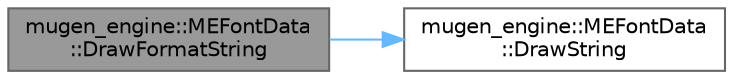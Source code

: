 digraph "mugen_engine::MEFontData::DrawFormatString"
{
 // LATEX_PDF_SIZE
  bgcolor="transparent";
  edge [fontname=Helvetica,fontsize=10,labelfontname=Helvetica,labelfontsize=10];
  node [fontname=Helvetica,fontsize=10,shape=box,height=0.2,width=0.4];
  rankdir="LR";
  Node1 [id="Node000001",label="mugen_engine::MEFontData\l::DrawFormatString",height=0.2,width=0.4,color="gray40", fillcolor="grey60", style="filled", fontcolor="black",tooltip="書式文字列を描画する"];
  Node1 -> Node2 [id="edge1_Node000001_Node000002",color="steelblue1",style="solid",tooltip=" "];
  Node2 [id="Node000002",label="mugen_engine::MEFontData\l::DrawString",height=0.2,width=0.4,color="grey40", fillcolor="white", style="filled",URL="$classmugen__engine_1_1_m_e_font_data.html#af80b229c2db2f112802d3d5baeee86e2",tooltip="文字列の描画を行う"];
}

